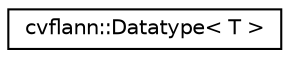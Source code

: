 digraph "Graphical Class Hierarchy"
{
 // LATEX_PDF_SIZE
  edge [fontname="Helvetica",fontsize="10",labelfontname="Helvetica",labelfontsize="10"];
  node [fontname="Helvetica",fontsize="10",shape=record];
  rankdir="LR";
  Node0 [label="cvflann::Datatype\< T \>",height=0.2,width=0.4,color="black", fillcolor="white", style="filled",URL="$structcvflann_1_1_datatype.html",tooltip=" "];
}

